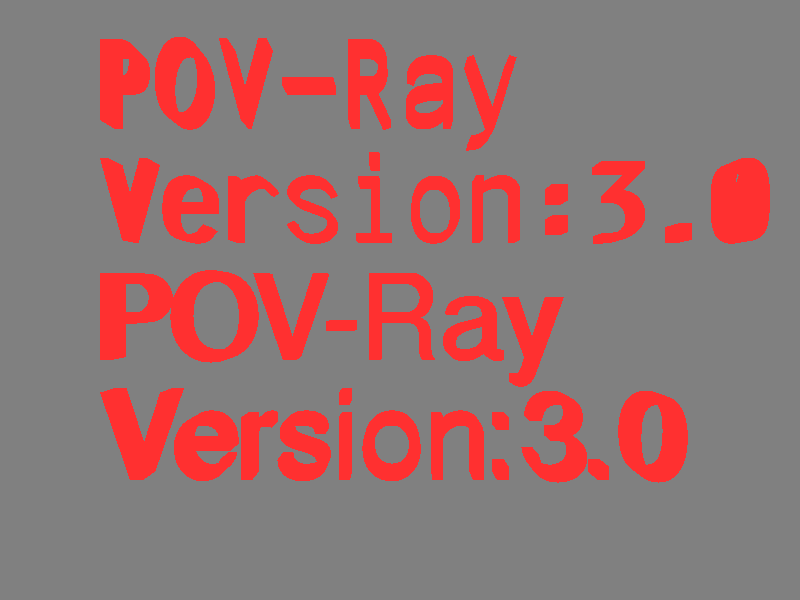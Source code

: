 // Persistence Of Vision raytracer version 3.0 sample file.


#version 3.0
global_settings { assumed_gamma 2.2 }

#include "colors.inc"

camera {
   location  <0, 0,-20>
   direction <0, 0,  1>
   up        <0,  1,  0>
   right     <4/3, 0,  0>
   look_at   <0, 0, 0>
   }

background { color rgb <0.5, 0.5, 0.5> }

text { ttf
   "crystal.ttf",
   "POV-Ray", 1, 0
   pigment { color rgb <1, 0.2, 0.2> }
   finish {
      ambient 0.2
      diffuse 0.6
      phong 0.3
      phong_size 100
      }
   scale <4, 4, 1>
   translate <-10,6,0>
   }

text { ttf 
   "crystal.ttf",
   "Version:3.0", 1, 0
   pigment { color rgb <1, 0.2, 0.2> }
   finish {
      ambient 0.2
      diffuse 0.6
      phong 0.3
      phong_size 100
      }
   scale <4, 4, 1>
   translate <-10,2,0>
   }

text { ttf
   "cyrvetic.ttf",
   "POV-Ray", 1, 0
   pigment { color rgb <1, 0.2, 0.2> }
   finish {
      ambient 0.2
      diffuse 0.6
      phong 0.3
      phong_size 100
      }
   scale <4, 4, 1>
   translate <-10,-2,0>
   }

text { ttf
   "cyrvetic.ttf",
   "Version:3.0", 1, 0
   pigment { color rgb <1, 0.2, 0.2> }
   finish {
      ambient 0.2
      diffuse 0.6
      phong 0.3
      phong_size 100
      }
   scale <4, 4, 1>
   translate <-10,-6,0>
   }

light_source {<20, 30, -100> colour White}
